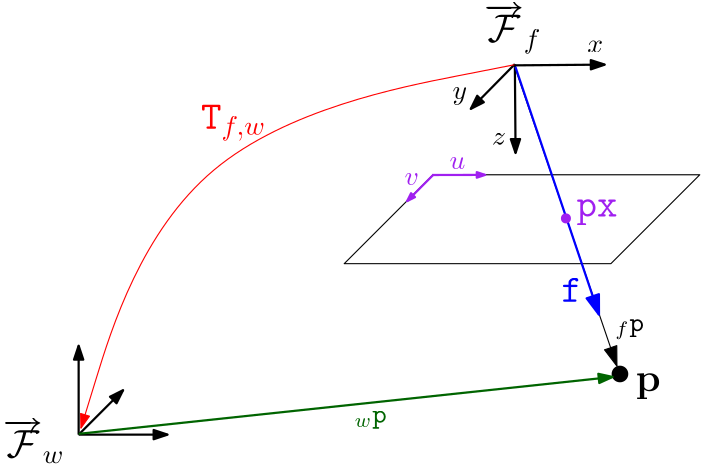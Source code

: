 <?xml version="1.0"?>
<!DOCTYPE ipe SYSTEM "ipe.dtd">
<ipe version="70005" creator="Ipe 7.1.1">
<info created="D:20120312120943" modified="D:20140611144527"/>
<ipestyle name="basic">
<symbol name="arrow/arc(spx)">
<path stroke="sym-stroke" fill="sym-stroke" pen="sym-pen">
0 0 m
-1 0.333 l
-1 -0.333 l
h
</path>
</symbol>
<symbol name="arrow/farc(spx)">
<path stroke="sym-stroke" fill="white" pen="sym-pen">
0 0 m
-1 0.333 l
-1 -0.333 l
h
</path>
</symbol>
<symbol name="mark/circle(sx)" transformations="translations">
<path fill="sym-stroke">
0.6 0 0 0.6 0 0 e
0.4 0 0 0.4 0 0 e
</path>
</symbol>
<symbol name="mark/disk(sx)" transformations="translations">
<path fill="sym-stroke">
0.6 0 0 0.6 0 0 e
</path>
</symbol>
<symbol name="mark/fdisk(sfx)" transformations="translations">
<group>
<path fill="sym-stroke" fillrule="eofill">
0.6 0 0 0.6 0 0 e
0.4 0 0 0.4 0 0 e
</path>
<path fill="sym-fill">
0.4 0 0 0.4 0 0 e
</path>
</group>
</symbol>
<symbol name="mark/box(sx)" transformations="translations">
<path fill="sym-stroke" fillrule="eofill">
-0.6 -0.6 m
0.6 -0.6 l
0.6 0.6 l
-0.6 0.6 l
h
-0.4 -0.4 m
0.4 -0.4 l
0.4 0.4 l
-0.4 0.4 l
h
</path>
</symbol>
<symbol name="mark/square(sx)" transformations="translations">
<path fill="sym-stroke">
-0.6 -0.6 m
0.6 -0.6 l
0.6 0.6 l
-0.6 0.6 l
h
</path>
</symbol>
<symbol name="mark/fsquare(sfx)" transformations="translations">
<group>
<path fill="sym-stroke" fillrule="eofill">
-0.6 -0.6 m
0.6 -0.6 l
0.6 0.6 l
-0.6 0.6 l
h
-0.4 -0.4 m
0.4 -0.4 l
0.4 0.4 l
-0.4 0.4 l
h
</path>
<path fill="sym-fill">
-0.4 -0.4 m
0.4 -0.4 l
0.4 0.4 l
-0.4 0.4 l
h
</path>
</group>
</symbol>
<symbol name="mark/cross(sx)" transformations="translations">
<group>
<path fill="sym-stroke">
-0.43 -0.57 m
0.57 0.43 l
0.43 0.57 l
-0.57 -0.43 l
h
</path>
<path fill="sym-stroke">
-0.43 0.57 m
0.57 -0.43 l
0.43 -0.57 l
-0.57 0.43 l
h
</path>
</group>
</symbol>
<symbol name="arrow/fnormal(spx)">
<path stroke="sym-stroke" fill="white" pen="sym-pen">
0 0 m
-1 0.333 l
-1 -0.333 l
h
</path>
</symbol>
<symbol name="arrow/pointed(spx)">
<path stroke="sym-stroke" fill="sym-stroke" pen="sym-pen">
0 0 m
-1 0.333 l
-0.8 0 l
-1 -0.333 l
h
</path>
</symbol>
<symbol name="arrow/fpointed(spx)">
<path stroke="sym-stroke" fill="white" pen="sym-pen">
0 0 m
-1 0.333 l
-0.8 0 l
-1 -0.333 l
h
</path>
</symbol>
<symbol name="arrow/linear(spx)">
<path stroke="sym-stroke" pen="sym-pen">
-1 0.333 m
0 0 l
-1 -0.333 l
</path>
</symbol>
<symbol name="arrow/fdouble(spx)">
<path stroke="sym-stroke" fill="white" pen="sym-pen">
0 0 m
-1 0.333 l
-1 -0.333 l
h
-1 0 m
-2 0.333 l
-2 -0.333 l
h
</path>
</symbol>
<symbol name="arrow/double(spx)">
<path stroke="sym-stroke" fill="sym-stroke" pen="sym-pen">
0 0 m
-1 0.333 l
-1 -0.333 l
h
-1 0 m
-2 0.333 l
-2 -0.333 l
h
</path>
</symbol>
<pen name="heavier" value="0.8"/>
<pen name="fat" value="1.2"/>
<pen name="ultrafat" value="2"/>
<symbolsize name="large" value="5"/>
<symbolsize name="small" value="2"/>
<symbolsize name="tiny" value="1.1"/>
<arrowsize name="large" value="10"/>
<arrowsize name="small" value="5"/>
<arrowsize name="tiny" value="3"/>
<color name="red" value="1 0 0"/>
<color name="green" value="0 1 0"/>
<color name="blue" value="0 0 1"/>
<color name="yellow" value="1 1 0"/>
<color name="orange" value="1 0.647 0"/>
<color name="gold" value="1 0.843 0"/>
<color name="purple" value="0.627 0.125 0.941"/>
<color name="gray" value="0.745"/>
<color name="brown" value="0.647 0.165 0.165"/>
<color name="navy" value="0 0 0.502"/>
<color name="pink" value="1 0.753 0.796"/>
<color name="seagreen" value="0.18 0.545 0.341"/>
<color name="turquoise" value="0.251 0.878 0.816"/>
<color name="violet" value="0.933 0.51 0.933"/>
<color name="darkblue" value="0 0 0.545"/>
<color name="darkcyan" value="0 0.545 0.545"/>
<color name="darkgray" value="0.663"/>
<color name="darkgreen" value="0 0.392 0"/>
<color name="darkmagenta" value="0.545 0 0.545"/>
<color name="darkorange" value="1 0.549 0"/>
<color name="darkred" value="0.545 0 0"/>
<color name="lightblue" value="0.678 0.847 0.902"/>
<color name="lightcyan" value="0.878 1 1"/>
<color name="lightgray" value="0.827"/>
<color name="lightgreen" value="0.565 0.933 0.565"/>
<color name="lightyellow" value="1 1 0.878"/>
<dashstyle name="dashed" value="[4] 0"/>
<dashstyle name="dotted" value="[1 3] 0"/>
<dashstyle name="dash dotted" value="[4 2 1 2] 0"/>
<dashstyle name="dash dot dotted" value="[4 2 1 2 1 2] 0"/>
<textsize name="large" value="\large"/>
<textsize name="Large" value="\Large"/>
<textsize name="LARGE" value="\LARGE"/>
<textsize name="huge" value="\huge"/>
<textsize name="Huge" value="\Huge"/>
<textsize name="small" value="\small"/>
<textsize name="footnote" value="\footnotesize"/>
<textsize name="tiny" value="\tiny"/>
<textstyle name="center" begin="\begin{center}" end="\end{center}"/>
<textstyle name="itemize" begin="\begin{itemize}" end="\end{itemize}"/>
<textstyle name="item" begin="\begin{itemize}\item{}" end="\end{itemize}"/>
<gridsize name="4 pts" value="4"/>
<gridsize name="8 pts (~3 mm)" value="8"/>
<gridsize name="16 pts (~6 mm)" value="16"/>
<gridsize name="32 pts (~12 mm)" value="32"/>
<gridsize name="10 pts (~3.5 mm)" value="10"/>
<gridsize name="20 pts (~7 mm)" value="20"/>
<gridsize name="14 pts (~5 mm)" value="14"/>
<gridsize name="28 pts (~10 mm)" value="28"/>
<gridsize name="56 pts (~20 mm)" value="56"/>
<anglesize name="90 deg" value="90"/>
<anglesize name="60 deg" value="60"/>
<anglesize name="45 deg" value="45"/>
<anglesize name="30 deg" value="30"/>
<anglesize name="22.5 deg" value="22.5"/>
<tiling name="falling" angle="-60" step="4" width="1"/>
<tiling name="rising" angle="30" step="4" width="1"/>
</ipestyle>
<page>
<layer name="alpha"/>
<layer name="beta"/>
<view layers="alpha beta" active="alpha"/>
<text layer="alpha" matrix="1 0 0 1 42.5463 55.5916" transformations="translations" pos="185.118 575.11" stroke="darkgreen" type="label" width="11.68" height="4.293" depth="2.21" valign="baseline">$_w\mathtt{p}$</text>
<text matrix="1 0 0 1 37.0859 58.3179" transformations="translations" pos="64 560" stroke="black" type="label" width="22.245" height="14.072" depth="2.15" valign="baseline" size="Large">$\overrightarrow{\mathcal{F}}_w$</text>
<path matrix="1 0 0 1 64.3979 50.4555" stroke="black" pen="heavier" arrow="normal/small">
64 576 m
96 576 l
</path>
<path matrix="1 0 0 1 64.3979 50.4555" stroke="black" pen="heavier" arrow="normal/small">
64 576 m
64 608 l
</path>
<path matrix="1 0 0 1 64.3979 50.4555" stroke="black" pen="heavier" arrow="normal/small">
64 576 m
80 592 l
</path>
<path matrix="-0.999969 -0.00790914 0.00790914 -0.999969 456.342 1448.77" stroke="black" pen="heavier" rarrow="normal/small">
144 688 m
176 688 l
</path>
<path matrix="-0.999969 -0.00790914 0.00790914 -0.999969 423.99 1448.96" stroke="black" pen="heavier" arrow="normal/small">
144 688 m
144 720 l
</path>
<path matrix="-0.999969 -0.00790914 0.00790914 -0.999969 423.99 1448.96" stroke="black" pen="heavier" arrow="normal/small">
144 688 m
160 704 l
</path>
<path stroke="red" arrow="normal/small">
285.262 759.615 m
162.017 735.456
129.232 628.801 s
</path>
<use matrix="1 0 0 1 -17.1996 59.6288" name="mark/disk(sx)" pos="340.469 588.657" size="large" stroke="black"/>
<text matrix="1 0 0 1 48.3271 131.44" transformations="translations" pos="124.125 605.151" stroke="red" type="label" width="23.445" height="8.766" depth="4.09" valign="baseline" size="Large">$\mathtt{T}_{f,w}$</text>
<path stroke="darkgreen" pen="heavier" arrow="normal/small">
128.441 626.745 m
320.625 647.224 l
</path>
<path matrix="1 0 0 1 -16.1315 58.5084" stroke="darkgreen">
331.681 587.399 m
331.681 587.399 l
</path>
<text matrix="1 0 0 1 72.9974 12.8488" transformations="translations" pos="238.52 751.212" stroke="black" type="label" width="5.694" height="4.289" depth="0" valign="baseline">$x$</text>
<text matrix="1 0 0 1 38.6847 -20.4129" transformations="translations" pos="238.52 751.212" stroke="black" type="label" width="5.071" height="4.289" depth="0" valign="baseline">$z$</text>
<text matrix="1 0 0 1 24.5045 -3.95686" transformations="translations" pos="238.52 751.212" stroke="black" type="label" width="5.242" height="4.297" depth="1.93" valign="baseline">$y$</text>
<path matrix="1 0 0 1 0 -16" stroke="black">
256 736 m
224 704 l
320 704 l
352 736 l
h
</path>
<path stroke="black" arrow="normal/normal">
285.262 759.265 m
322.176 651.119 l
</path>
<text matrix="1 0 0 1 -5.60204 -7.00256" transformations="translations" pos="313.272 711.998" stroke="purple" type="label" width="14.765" height="6.175" depth="3.19" valign="baseline" size="Large">$\mathtt{px}$</text>
<path stroke="blue" pen="heavier" arrow="normal/normal">
285.612 758.915 m
315.723 669.632 l
</path>
<text matrix="1 0 0 1 -11.0998 -37.7176" transformations="translations" pos="313.272 711.998" stroke="blue" type="label" width="7.382" height="8.767" depth="0" valign="baseline" size="Large">$\mathtt{f}$</text>
<text matrix="1 0 0 1 210.304 207.851" transformations="translations" pos="64 560" stroke="black" type="label" width="20.795" height="14.069" depth="4.09" valign="baseline" size="Large">$\overrightarrow{\mathcal{F}}_f$</text>
<path stroke="purple" pen="heavier" arrow="normal/tiny">
255.668 719.918 m
274.728 719.957 l
</path>
<path stroke="purple" pen="heavier" arrow="normal/tiny">
256.107 720.028 m
246.655 710.527 l
</path>
<text matrix="1 0 0 1 7.21843 -34.9205" transformations="translations" pos="238.52 751.212" stroke="purple" type="label" width="5.187" height="4.289" depth="0" valign="baseline">$v$</text>
<text matrix="1 0 0 1 23.3779 -29.12" transformations="translations" pos="238.52 751.212" stroke="purple" type="label" width="5.703" height="4.289" depth="0" valign="baseline">$u$</text>
<use name="mark/disk(sx)" pos="303.819 704.295" size="normal" stroke="purple"/>
<text matrix="1 0 0 1 15.6911 -69.9004" transformations="translations" pos="313.272 711.998" stroke="black" type="label" width="8.966" height="6.376" depth="2.79" valign="baseline" size="Large">$\mathbf{p}$</text>
<text matrix="1 0 0 1 136.413 88.5801" transformations="translations" pos="185.118 575.11" stroke="black" type="label" width="10.395" height="4.29" depth="2.85" valign="baseline">$_f\mathtt{p}$</text>
</page>
</ipe>
